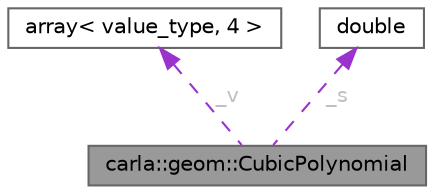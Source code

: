 digraph "carla::geom::CubicPolynomial"
{
 // INTERACTIVE_SVG=YES
 // LATEX_PDF_SIZE
  bgcolor="transparent";
  edge [fontname=Helvetica,fontsize=10,labelfontname=Helvetica,labelfontsize=10];
  node [fontname=Helvetica,fontsize=10,shape=box,height=0.2,width=0.4];
  Node1 [id="Node000001",label="carla::geom::CubicPolynomial",height=0.2,width=0.4,color="gray40", fillcolor="grey60", style="filled", fontcolor="black",tooltip="Describes a Cubic Polynomial so: f(x) = a + bx + cx^2 + dx^3"];
  Node2 -> Node1 [id="edge1_Node000001_Node000002",dir="back",color="darkorchid3",style="dashed",tooltip=" ",label=" _v",fontcolor="grey" ];
  Node2 [id="Node000002",label="array\< value_type, 4 \>",height=0.2,width=0.4,color="gray40", fillcolor="white", style="filled",tooltip=" "];
  Node3 -> Node1 [id="edge2_Node000001_Node000003",dir="back",color="darkorchid3",style="dashed",tooltip=" ",label=" _s",fontcolor="grey" ];
  Node3 [id="Node000003",label="double",height=0.2,width=0.4,color="gray40", fillcolor="white", style="filled",tooltip=" "];
}
